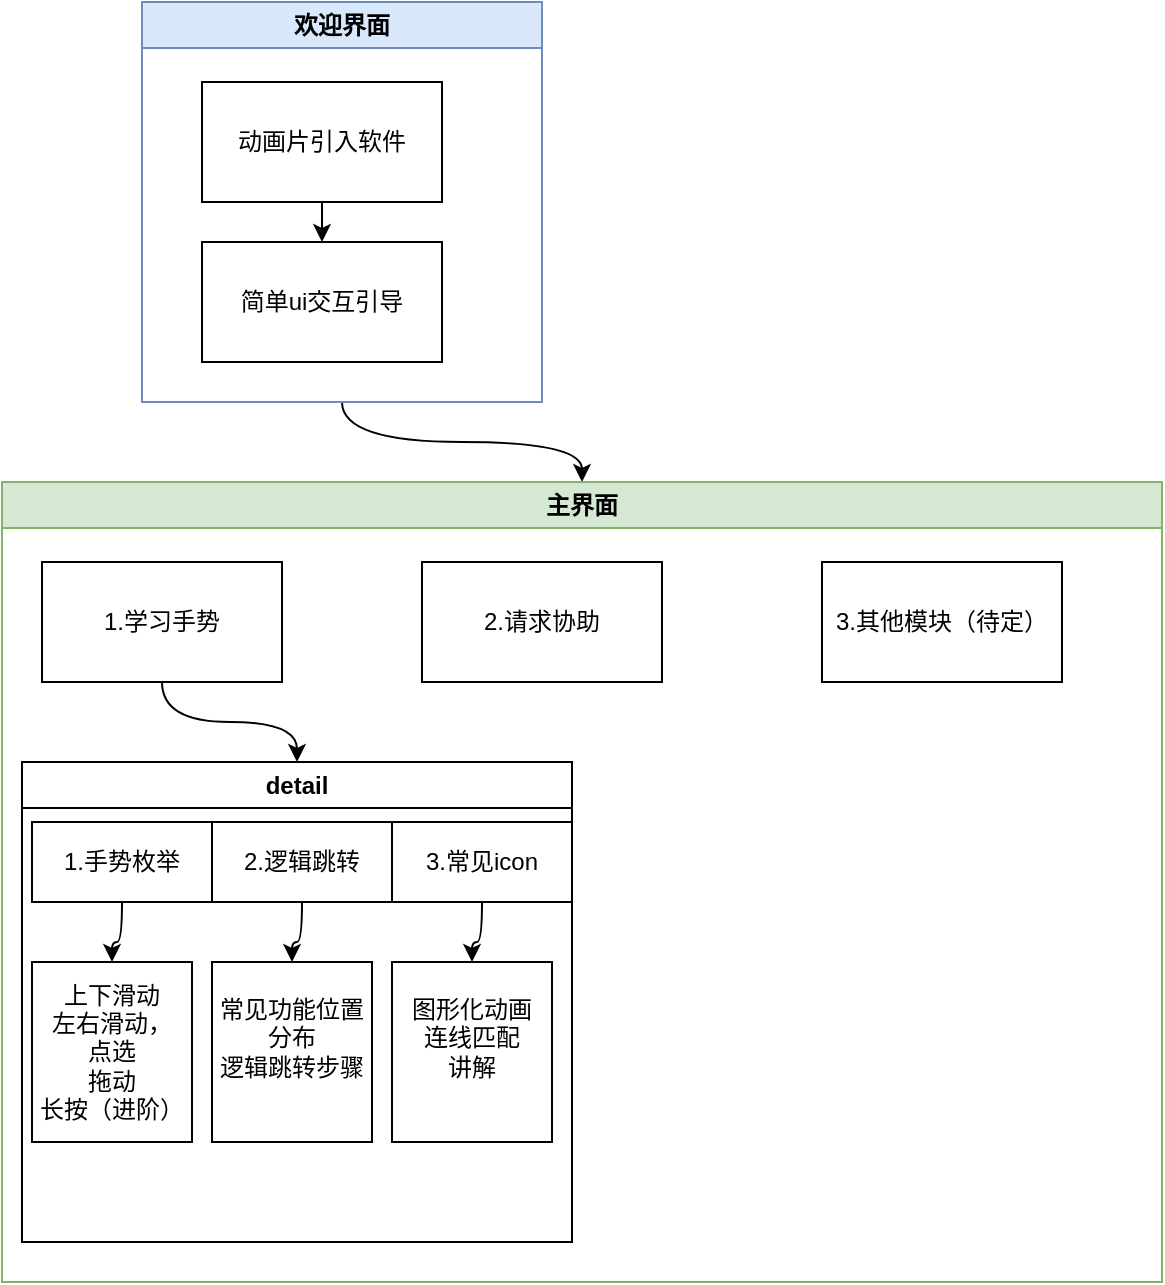 <mxfile version="24.0.7" type="github">
  <diagram name="Page-1" id="uo9S9BdY2dXvPP5bFxht">
    <mxGraphModel dx="875" dy="478" grid="1" gridSize="10" guides="1" tooltips="1" connect="1" arrows="1" fold="1" page="1" pageScale="1" pageWidth="827" pageHeight="1169" math="0" shadow="0">
      <root>
        <mxCell id="0" />
        <mxCell id="1" parent="0" />
        <mxCell id="Ods2x9huQUgOs_QFJyQL-23" style="edgeStyle=orthogonalEdgeStyle;curved=1;rounded=0;orthogonalLoop=1;jettySize=auto;html=1;exitX=0.5;exitY=1;exitDx=0;exitDy=0;entryX=0.5;entryY=0;entryDx=0;entryDy=0;" parent="1" source="Ods2x9huQUgOs_QFJyQL-14" target="Ods2x9huQUgOs_QFJyQL-19" edge="1">
          <mxGeometry relative="1" as="geometry" />
        </mxCell>
        <mxCell id="Ods2x9huQUgOs_QFJyQL-14" value="欢迎界面" style="swimlane;whiteSpace=wrap;html=1;startSize=23;fillColor=#dae8fc;strokeColor=#6c8ebf;" parent="1" vertex="1">
          <mxGeometry x="80" y="150" width="200" height="200" as="geometry" />
        </mxCell>
        <mxCell id="Ods2x9huQUgOs_QFJyQL-22" value="" style="edgeStyle=orthogonalEdgeStyle;curved=1;rounded=0;orthogonalLoop=1;jettySize=auto;html=1;" parent="Ods2x9huQUgOs_QFJyQL-14" source="Ods2x9huQUgOs_QFJyQL-20" target="Ods2x9huQUgOs_QFJyQL-21" edge="1">
          <mxGeometry relative="1" as="geometry" />
        </mxCell>
        <mxCell id="Ods2x9huQUgOs_QFJyQL-20" value="动画片引入软件" style="rounded=0;whiteSpace=wrap;html=1;" parent="Ods2x9huQUgOs_QFJyQL-14" vertex="1">
          <mxGeometry x="30" y="40" width="120" height="60" as="geometry" />
        </mxCell>
        <mxCell id="Ods2x9huQUgOs_QFJyQL-21" value="简单ui交互引导" style="rounded=0;whiteSpace=wrap;html=1;" parent="Ods2x9huQUgOs_QFJyQL-14" vertex="1">
          <mxGeometry x="30" y="120" width="120" height="60" as="geometry" />
        </mxCell>
        <mxCell id="Ods2x9huQUgOs_QFJyQL-19" value="主界面" style="swimlane;whiteSpace=wrap;html=1;fillColor=#d5e8d4;strokeColor=#82b366;" parent="1" vertex="1">
          <mxGeometry x="10" y="390" width="580" height="400" as="geometry" />
        </mxCell>
        <mxCell id="Ods2x9huQUgOs_QFJyQL-27" style="edgeStyle=orthogonalEdgeStyle;curved=1;rounded=0;orthogonalLoop=1;jettySize=auto;html=1;" parent="Ods2x9huQUgOs_QFJyQL-19" source="Ods2x9huQUgOs_QFJyQL-24" target="Ods2x9huQUgOs_QFJyQL-16" edge="1">
          <mxGeometry relative="1" as="geometry" />
        </mxCell>
        <mxCell id="Ods2x9huQUgOs_QFJyQL-24" value="1.学习手势" style="rounded=0;whiteSpace=wrap;html=1;" parent="Ods2x9huQUgOs_QFJyQL-19" vertex="1">
          <mxGeometry x="20" y="40" width="120" height="60" as="geometry" />
        </mxCell>
        <mxCell id="Ods2x9huQUgOs_QFJyQL-26" value="3.其他模块（待定）" style="rounded=0;whiteSpace=wrap;html=1;" parent="Ods2x9huQUgOs_QFJyQL-19" vertex="1">
          <mxGeometry x="410" y="40" width="120" height="60" as="geometry" />
        </mxCell>
        <mxCell id="Ods2x9huQUgOs_QFJyQL-25" value="2.请求协助" style="rounded=0;whiteSpace=wrap;html=1;" parent="Ods2x9huQUgOs_QFJyQL-19" vertex="1">
          <mxGeometry x="210" y="40" width="120" height="60" as="geometry" />
        </mxCell>
        <mxCell id="Ods2x9huQUgOs_QFJyQL-16" value="detail" style="swimlane;whiteSpace=wrap;html=1;" parent="Ods2x9huQUgOs_QFJyQL-19" vertex="1">
          <mxGeometry x="10" y="140" width="275" height="240" as="geometry" />
        </mxCell>
        <mxCell id="Ods2x9huQUgOs_QFJyQL-44" value="" style="edgeStyle=orthogonalEdgeStyle;curved=1;rounded=0;orthogonalLoop=1;jettySize=auto;html=1;" parent="Ods2x9huQUgOs_QFJyQL-16" source="Ods2x9huQUgOs_QFJyQL-34" target="Ods2x9huQUgOs_QFJyQL-43" edge="1">
          <mxGeometry relative="1" as="geometry" />
        </mxCell>
        <mxCell id="Ods2x9huQUgOs_QFJyQL-34" value="1.手势枚举" style="rounded=0;whiteSpace=wrap;html=1;" parent="Ods2x9huQUgOs_QFJyQL-16" vertex="1">
          <mxGeometry x="5" y="30" width="90" height="40" as="geometry" />
        </mxCell>
        <mxCell id="Ods2x9huQUgOs_QFJyQL-43" value="&lt;div&gt;上下滑动&lt;/div&gt;&lt;div&gt;左右滑动，&lt;/div&gt;&lt;div&gt;点选&lt;/div&gt;&lt;div&gt;拖动&lt;/div&gt;&lt;div&gt;长按（进阶）&lt;/div&gt;" style="rounded=0;whiteSpace=wrap;html=1;" parent="Ods2x9huQUgOs_QFJyQL-16" vertex="1">
          <mxGeometry x="5" y="100" width="80" height="90" as="geometry" />
        </mxCell>
        <mxCell id="Ods2x9huQUgOs_QFJyQL-45" value="" style="edgeStyle=orthogonalEdgeStyle;curved=1;rounded=0;orthogonalLoop=1;jettySize=auto;html=1;" parent="Ods2x9huQUgOs_QFJyQL-16" source="Ods2x9huQUgOs_QFJyQL-46" target="Ods2x9huQUgOs_QFJyQL-47" edge="1">
          <mxGeometry relative="1" as="geometry" />
        </mxCell>
        <mxCell id="Ods2x9huQUgOs_QFJyQL-46" value="2.逻辑跳转" style="rounded=0;whiteSpace=wrap;html=1;" parent="Ods2x9huQUgOs_QFJyQL-16" vertex="1">
          <mxGeometry x="95" y="30" width="90" height="40" as="geometry" />
        </mxCell>
        <mxCell id="Ods2x9huQUgOs_QFJyQL-47" value="&lt;div&gt;常见功能位置分布&lt;/div&gt;&lt;div&gt;逻辑跳转步骤&lt;/div&gt;&lt;div&gt;&lt;br&gt;&lt;/div&gt;" style="rounded=0;whiteSpace=wrap;html=1;" parent="Ods2x9huQUgOs_QFJyQL-16" vertex="1">
          <mxGeometry x="95" y="100" width="80" height="90" as="geometry" />
        </mxCell>
        <mxCell id="EvQvtSq0URm_F8CYgnCU-1" value="" style="edgeStyle=orthogonalEdgeStyle;curved=1;rounded=0;orthogonalLoop=1;jettySize=auto;html=1;" edge="1" parent="Ods2x9huQUgOs_QFJyQL-16" source="EvQvtSq0URm_F8CYgnCU-2" target="EvQvtSq0URm_F8CYgnCU-3">
          <mxGeometry relative="1" as="geometry" />
        </mxCell>
        <mxCell id="EvQvtSq0URm_F8CYgnCU-2" value="3.常见icon" style="rounded=0;whiteSpace=wrap;html=1;" vertex="1" parent="Ods2x9huQUgOs_QFJyQL-16">
          <mxGeometry x="185" y="30" width="90" height="40" as="geometry" />
        </mxCell>
        <mxCell id="EvQvtSq0URm_F8CYgnCU-3" value="&lt;div&gt;图形化动画&lt;/div&gt;&lt;div&gt;连线匹配&lt;/div&gt;&lt;div&gt;讲解&lt;/div&gt;&lt;div&gt;&lt;br&gt;&lt;/div&gt;" style="rounded=0;whiteSpace=wrap;html=1;" vertex="1" parent="Ods2x9huQUgOs_QFJyQL-16">
          <mxGeometry x="185" y="100" width="80" height="90" as="geometry" />
        </mxCell>
      </root>
    </mxGraphModel>
  </diagram>
</mxfile>
